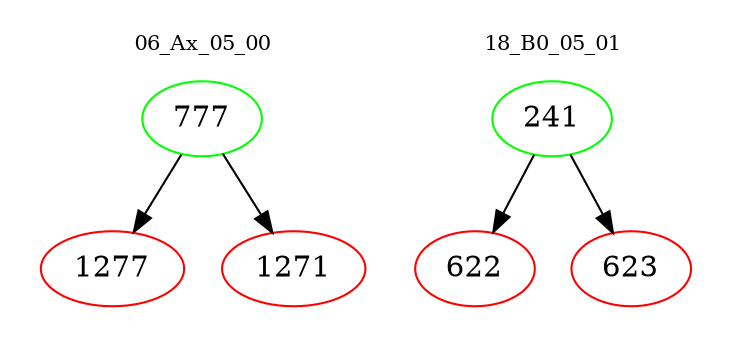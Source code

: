 digraph{
subgraph cluster_0 {
color = white
label = "06_Ax_05_00";
fontsize=10;
T0_777 [label="777", color="green"]
T0_777 -> T0_1277 [color="black"]
T0_1277 [label="1277", color="red"]
T0_777 -> T0_1271 [color="black"]
T0_1271 [label="1271", color="red"]
}
subgraph cluster_1 {
color = white
label = "18_B0_05_01";
fontsize=10;
T1_241 [label="241", color="green"]
T1_241 -> T1_622 [color="black"]
T1_622 [label="622", color="red"]
T1_241 -> T1_623 [color="black"]
T1_623 [label="623", color="red"]
}
}
